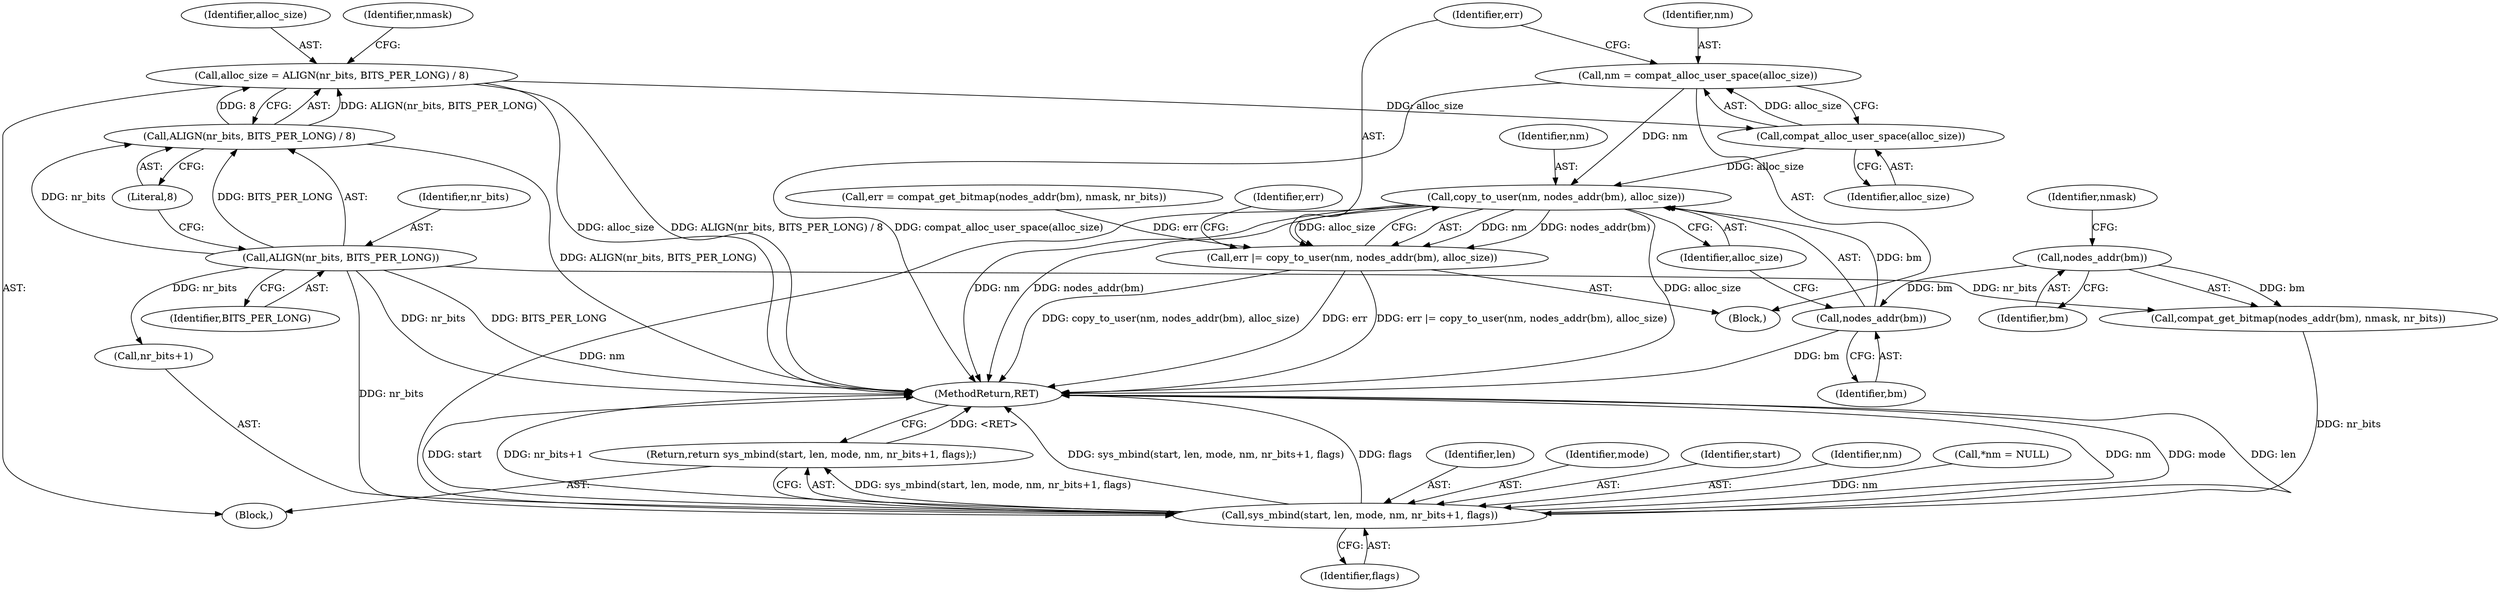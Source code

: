 digraph "0_linux_cf01fb9985e8deb25ccf0ea54d916b8871ae0e62_0@pointer" {
"1000149" [label="(Call,copy_to_user(nm, nodes_addr(bm), alloc_size))"];
"1000143" [label="(Call,nm = compat_alloc_user_space(alloc_size))"];
"1000145" [label="(Call,compat_alloc_user_space(alloc_size))"];
"1000126" [label="(Call,alloc_size = ALIGN(nr_bits, BITS_PER_LONG) / 8)"];
"1000128" [label="(Call,ALIGN(nr_bits, BITS_PER_LONG) / 8)"];
"1000129" [label="(Call,ALIGN(nr_bits, BITS_PER_LONG))"];
"1000151" [label="(Call,nodes_addr(bm))"];
"1000139" [label="(Call,nodes_addr(bm))"];
"1000147" [label="(Call,err |= copy_to_user(nm, nodes_addr(bm), alloc_size))"];
"1000160" [label="(Call,sys_mbind(start, len, mode, nm, nr_bits+1, flags))"];
"1000159" [label="(Return,return sys_mbind(start, len, mode, nm, nr_bits+1, flags);)"];
"1000136" [label="(Call,err = compat_get_bitmap(nodes_addr(bm), nmask, nr_bits))"];
"1000150" [label="(Identifier,nm)"];
"1000165" [label="(Call,nr_bits+1)"];
"1000162" [label="(Identifier,len)"];
"1000126" [label="(Call,alloc_size = ALIGN(nr_bits, BITS_PER_LONG) / 8)"];
"1000145" [label="(Call,compat_alloc_user_space(alloc_size))"];
"1000153" [label="(Identifier,alloc_size)"];
"1000135" [label="(Block,)"];
"1000159" [label="(Return,return sys_mbind(start, len, mode, nm, nr_bits+1, flags);)"];
"1000143" [label="(Call,nm = compat_alloc_user_space(alloc_size))"];
"1000163" [label="(Identifier,mode)"];
"1000161" [label="(Identifier,start)"];
"1000164" [label="(Identifier,nm)"];
"1000134" [label="(Identifier,nmask)"];
"1000138" [label="(Call,compat_get_bitmap(nodes_addr(bm), nmask, nr_bits))"];
"1000169" [label="(MethodReturn,RET)"];
"1000120" [label="(Call,*nm = NULL)"];
"1000129" [label="(Call,ALIGN(nr_bits, BITS_PER_LONG))"];
"1000155" [label="(Identifier,err)"];
"1000127" [label="(Identifier,alloc_size)"];
"1000147" [label="(Call,err |= copy_to_user(nm, nodes_addr(bm), alloc_size))"];
"1000148" [label="(Identifier,err)"];
"1000151" [label="(Call,nodes_addr(bm))"];
"1000168" [label="(Identifier,flags)"];
"1000131" [label="(Identifier,BITS_PER_LONG)"];
"1000146" [label="(Identifier,alloc_size)"];
"1000139" [label="(Call,nodes_addr(bm))"];
"1000128" [label="(Call,ALIGN(nr_bits, BITS_PER_LONG) / 8)"];
"1000140" [label="(Identifier,bm)"];
"1000160" [label="(Call,sys_mbind(start, len, mode, nm, nr_bits+1, flags))"];
"1000149" [label="(Call,copy_to_user(nm, nodes_addr(bm), alloc_size))"];
"1000114" [label="(Block,)"];
"1000144" [label="(Identifier,nm)"];
"1000130" [label="(Identifier,nr_bits)"];
"1000141" [label="(Identifier,nmask)"];
"1000152" [label="(Identifier,bm)"];
"1000132" [label="(Literal,8)"];
"1000149" -> "1000147"  [label="AST: "];
"1000149" -> "1000153"  [label="CFG: "];
"1000150" -> "1000149"  [label="AST: "];
"1000151" -> "1000149"  [label="AST: "];
"1000153" -> "1000149"  [label="AST: "];
"1000147" -> "1000149"  [label="CFG: "];
"1000149" -> "1000169"  [label="DDG: nm"];
"1000149" -> "1000169"  [label="DDG: nodes_addr(bm)"];
"1000149" -> "1000169"  [label="DDG: alloc_size"];
"1000149" -> "1000147"  [label="DDG: nm"];
"1000149" -> "1000147"  [label="DDG: nodes_addr(bm)"];
"1000149" -> "1000147"  [label="DDG: alloc_size"];
"1000143" -> "1000149"  [label="DDG: nm"];
"1000151" -> "1000149"  [label="DDG: bm"];
"1000145" -> "1000149"  [label="DDG: alloc_size"];
"1000149" -> "1000160"  [label="DDG: nm"];
"1000143" -> "1000135"  [label="AST: "];
"1000143" -> "1000145"  [label="CFG: "];
"1000144" -> "1000143"  [label="AST: "];
"1000145" -> "1000143"  [label="AST: "];
"1000148" -> "1000143"  [label="CFG: "];
"1000143" -> "1000169"  [label="DDG: compat_alloc_user_space(alloc_size)"];
"1000145" -> "1000143"  [label="DDG: alloc_size"];
"1000145" -> "1000146"  [label="CFG: "];
"1000146" -> "1000145"  [label="AST: "];
"1000126" -> "1000145"  [label="DDG: alloc_size"];
"1000126" -> "1000114"  [label="AST: "];
"1000126" -> "1000128"  [label="CFG: "];
"1000127" -> "1000126"  [label="AST: "];
"1000128" -> "1000126"  [label="AST: "];
"1000134" -> "1000126"  [label="CFG: "];
"1000126" -> "1000169"  [label="DDG: alloc_size"];
"1000126" -> "1000169"  [label="DDG: ALIGN(nr_bits, BITS_PER_LONG) / 8"];
"1000128" -> "1000126"  [label="DDG: ALIGN(nr_bits, BITS_PER_LONG)"];
"1000128" -> "1000126"  [label="DDG: 8"];
"1000128" -> "1000132"  [label="CFG: "];
"1000129" -> "1000128"  [label="AST: "];
"1000132" -> "1000128"  [label="AST: "];
"1000128" -> "1000169"  [label="DDG: ALIGN(nr_bits, BITS_PER_LONG)"];
"1000129" -> "1000128"  [label="DDG: nr_bits"];
"1000129" -> "1000128"  [label="DDG: BITS_PER_LONG"];
"1000129" -> "1000131"  [label="CFG: "];
"1000130" -> "1000129"  [label="AST: "];
"1000131" -> "1000129"  [label="AST: "];
"1000132" -> "1000129"  [label="CFG: "];
"1000129" -> "1000169"  [label="DDG: nr_bits"];
"1000129" -> "1000169"  [label="DDG: BITS_PER_LONG"];
"1000129" -> "1000138"  [label="DDG: nr_bits"];
"1000129" -> "1000160"  [label="DDG: nr_bits"];
"1000129" -> "1000165"  [label="DDG: nr_bits"];
"1000151" -> "1000152"  [label="CFG: "];
"1000152" -> "1000151"  [label="AST: "];
"1000153" -> "1000151"  [label="CFG: "];
"1000151" -> "1000169"  [label="DDG: bm"];
"1000139" -> "1000151"  [label="DDG: bm"];
"1000139" -> "1000138"  [label="AST: "];
"1000139" -> "1000140"  [label="CFG: "];
"1000140" -> "1000139"  [label="AST: "];
"1000141" -> "1000139"  [label="CFG: "];
"1000139" -> "1000138"  [label="DDG: bm"];
"1000147" -> "1000135"  [label="AST: "];
"1000148" -> "1000147"  [label="AST: "];
"1000155" -> "1000147"  [label="CFG: "];
"1000147" -> "1000169"  [label="DDG: copy_to_user(nm, nodes_addr(bm), alloc_size)"];
"1000147" -> "1000169"  [label="DDG: err"];
"1000147" -> "1000169"  [label="DDG: err |= copy_to_user(nm, nodes_addr(bm), alloc_size)"];
"1000136" -> "1000147"  [label="DDG: err"];
"1000160" -> "1000159"  [label="AST: "];
"1000160" -> "1000168"  [label="CFG: "];
"1000161" -> "1000160"  [label="AST: "];
"1000162" -> "1000160"  [label="AST: "];
"1000163" -> "1000160"  [label="AST: "];
"1000164" -> "1000160"  [label="AST: "];
"1000165" -> "1000160"  [label="AST: "];
"1000168" -> "1000160"  [label="AST: "];
"1000159" -> "1000160"  [label="CFG: "];
"1000160" -> "1000169"  [label="DDG: sys_mbind(start, len, mode, nm, nr_bits+1, flags)"];
"1000160" -> "1000169"  [label="DDG: flags"];
"1000160" -> "1000169"  [label="DDG: nm"];
"1000160" -> "1000169"  [label="DDG: mode"];
"1000160" -> "1000169"  [label="DDG: len"];
"1000160" -> "1000169"  [label="DDG: start"];
"1000160" -> "1000169"  [label="DDG: nr_bits+1"];
"1000160" -> "1000159"  [label="DDG: sys_mbind(start, len, mode, nm, nr_bits+1, flags)"];
"1000120" -> "1000160"  [label="DDG: nm"];
"1000138" -> "1000160"  [label="DDG: nr_bits"];
"1000159" -> "1000114"  [label="AST: "];
"1000169" -> "1000159"  [label="CFG: "];
"1000159" -> "1000169"  [label="DDG: <RET>"];
}
